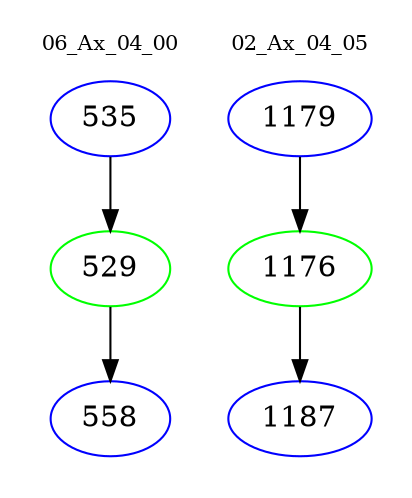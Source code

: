 digraph{
subgraph cluster_0 {
color = white
label = "06_Ax_04_00";
fontsize=10;
T0_535 [label="535", color="blue"]
T0_535 -> T0_529 [color="black"]
T0_529 [label="529", color="green"]
T0_529 -> T0_558 [color="black"]
T0_558 [label="558", color="blue"]
}
subgraph cluster_1 {
color = white
label = "02_Ax_04_05";
fontsize=10;
T1_1179 [label="1179", color="blue"]
T1_1179 -> T1_1176 [color="black"]
T1_1176 [label="1176", color="green"]
T1_1176 -> T1_1187 [color="black"]
T1_1187 [label="1187", color="blue"]
}
}
